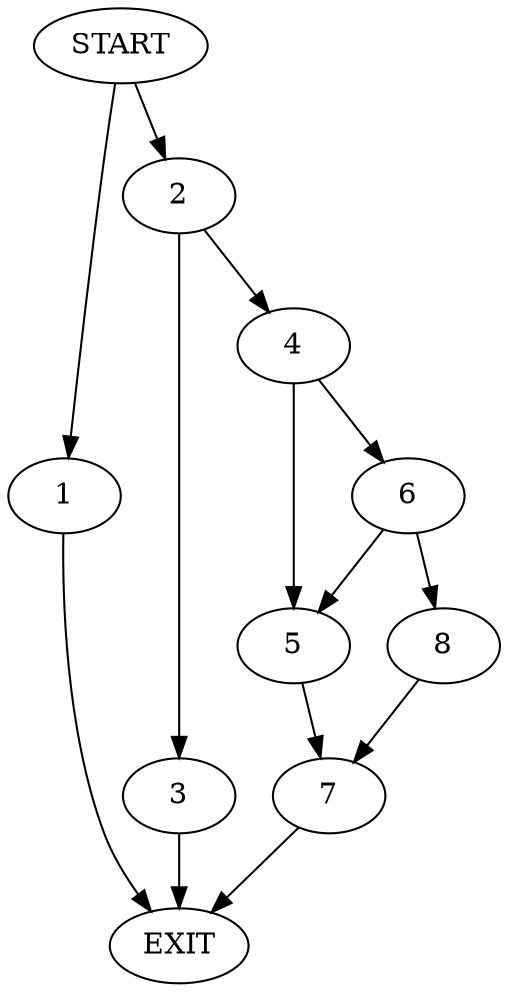 digraph {
0 [label="START"]
9 [label="EXIT"]
0 -> 1
1 -> 9
0 -> 2
2 -> 3
2 -> 4
3 -> 9
4 -> 5
4 -> 6
5 -> 7
6 -> 5
6 -> 8
8 -> 7
7 -> 9
}
